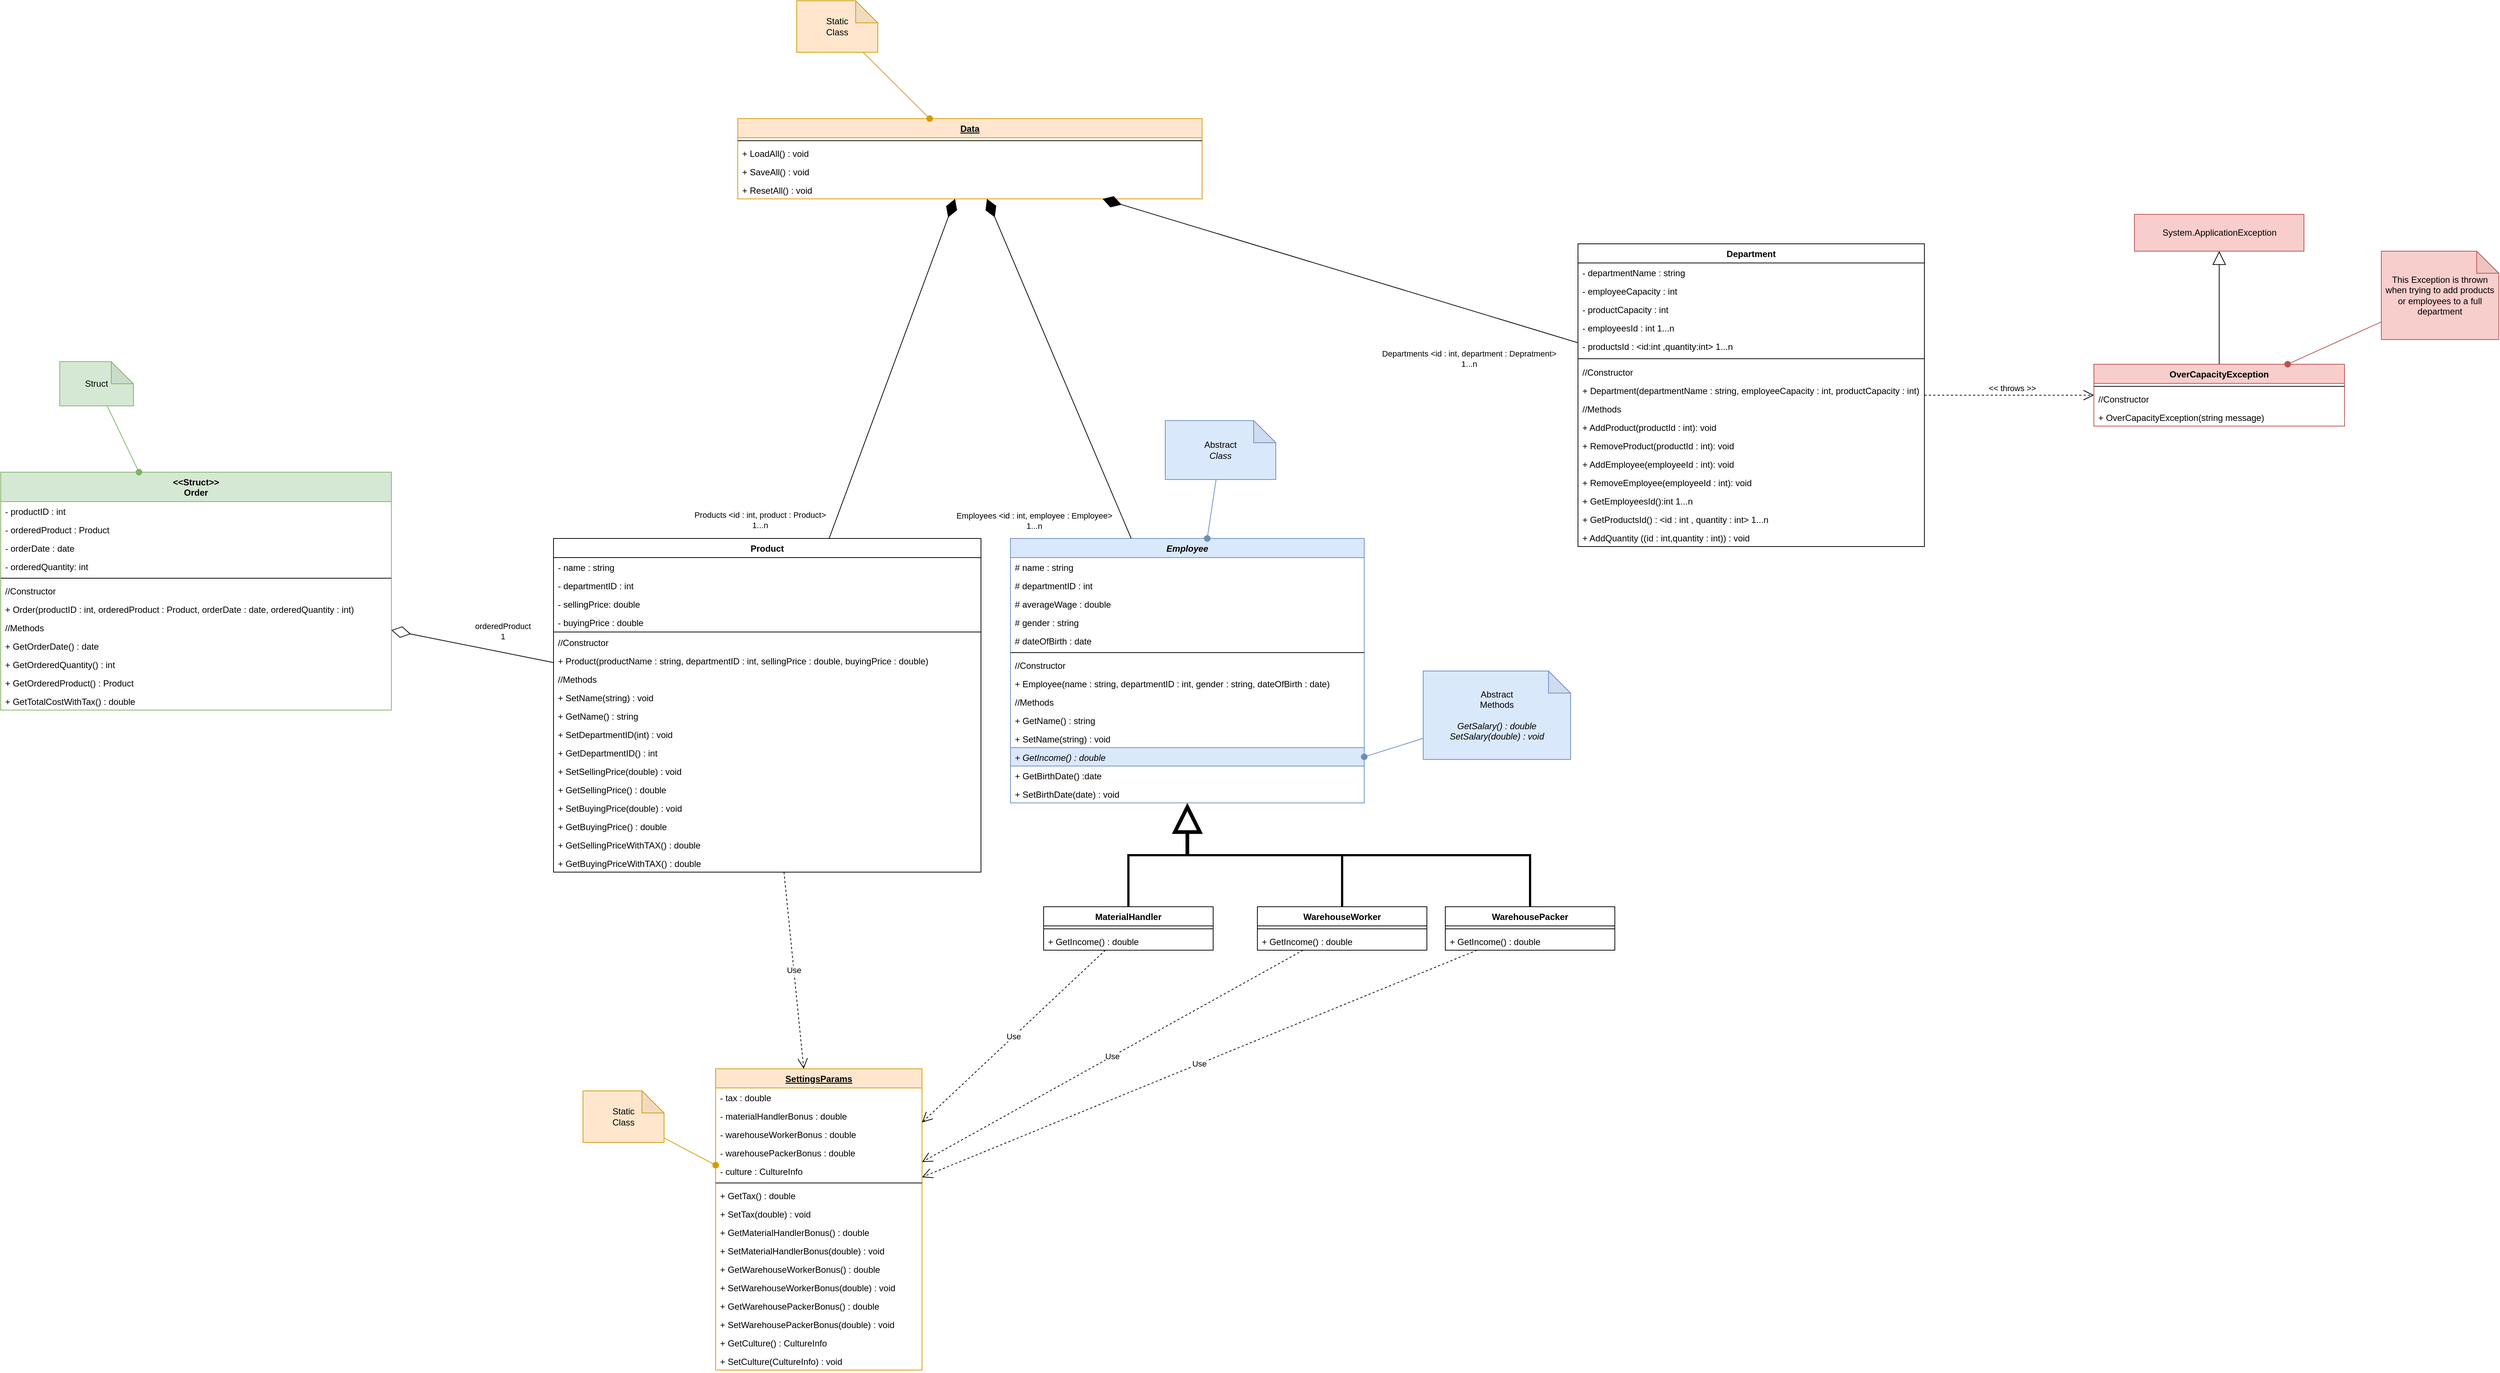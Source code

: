 <mxfile version="14.5.1" type="device"><diagram id="WmyKCQdDoS_aY00py7nq" name="Page-1"><mxGraphModel dx="4666" dy="2834" grid="1" gridSize="10" guides="1" tooltips="1" connect="1" arrows="1" fold="1" page="1" pageScale="1" pageWidth="850" pageHeight="1100" math="0" shadow="0"><root><mxCell id="0"/><mxCell id="1" parent="0"/><mxCell id="O8xc0yfG7LIw3sd2FjHI-1" value="Product" style="swimlane;fontStyle=1;align=center;verticalAlign=top;childLayout=stackLayout;horizontal=1;startSize=26;horizontalStack=0;resizeParent=1;resizeParentMax=0;resizeLast=0;collapsible=1;marginBottom=0;" parent="1" vertex="1"><mxGeometry x="-330" y="70" width="580" height="453" as="geometry"/></mxCell><mxCell id="O8xc0yfG7LIw3sd2FjHI-2" value="- name : string&#10;" style="text;strokeColor=none;fillColor=none;align=left;verticalAlign=top;spacingLeft=4;spacingRight=4;overflow=hidden;rotatable=0;points=[[0,0.5],[1,0.5]];portConstraint=eastwest;" parent="O8xc0yfG7LIw3sd2FjHI-1" vertex="1"><mxGeometry y="26" width="580" height="25" as="geometry"/></mxCell><mxCell id="la1xyUs937RIbhZwJl8f-1" value="- departmentID : int" style="text;strokeColor=none;fillColor=none;align=left;verticalAlign=top;spacingLeft=4;spacingRight=4;overflow=hidden;rotatable=0;points=[[0,0.5],[1,0.5]];portConstraint=eastwest;" vertex="1" parent="O8xc0yfG7LIw3sd2FjHI-1"><mxGeometry y="51" width="580" height="25" as="geometry"/></mxCell><mxCell id="la1xyUs937RIbhZwJl8f-2" value="- sellingPrice: double" style="text;strokeColor=none;fillColor=none;align=left;verticalAlign=top;spacingLeft=4;spacingRight=4;overflow=hidden;rotatable=0;points=[[0,0.5],[1,0.5]];portConstraint=eastwest;" vertex="1" parent="O8xc0yfG7LIw3sd2FjHI-1"><mxGeometry y="76" width="580" height="25" as="geometry"/></mxCell><mxCell id="la1xyUs937RIbhZwJl8f-3" value="- buyingPrice : double" style="text;strokeColor=none;fillColor=none;align=left;verticalAlign=top;spacingLeft=4;spacingRight=4;overflow=hidden;rotatable=0;points=[[0,0.5],[1,0.5]];portConstraint=eastwest;" vertex="1" parent="O8xc0yfG7LIw3sd2FjHI-1"><mxGeometry y="101" width="580" height="25" as="geometry"/></mxCell><mxCell id="O8xc0yfG7LIw3sd2FjHI-3" value="" style="line;strokeWidth=1;fillColor=none;align=left;verticalAlign=middle;spacingTop=-1;spacingLeft=3;spacingRight=3;rotatable=0;labelPosition=right;points=[];portConstraint=eastwest;" parent="O8xc0yfG7LIw3sd2FjHI-1" vertex="1"><mxGeometry y="126" width="580" height="2" as="geometry"/></mxCell><mxCell id="O8xc0yfG7LIw3sd2FjHI-4" value="//Constructor" style="text;strokeColor=none;fillColor=none;align=left;verticalAlign=top;spacingLeft=4;spacingRight=4;overflow=hidden;rotatable=0;points=[[0,0.5],[1,0.5]];portConstraint=eastwest;" parent="O8xc0yfG7LIw3sd2FjHI-1" vertex="1"><mxGeometry y="128" width="580" height="25" as="geometry"/></mxCell><mxCell id="la1xyUs937RIbhZwJl8f-6" value="+ Product(productName : string, departmentID : int, sellingPrice : double, buyingPrice : double)" style="text;strokeColor=none;fillColor=none;align=left;verticalAlign=top;spacingLeft=4;spacingRight=4;overflow=hidden;rotatable=0;points=[[0,0.5],[1,0.5]];portConstraint=eastwest;" vertex="1" parent="O8xc0yfG7LIw3sd2FjHI-1"><mxGeometry y="153" width="580" height="25" as="geometry"/></mxCell><mxCell id="la1xyUs937RIbhZwJl8f-7" value="//Methods" style="text;strokeColor=none;fillColor=none;align=left;verticalAlign=top;spacingLeft=4;spacingRight=4;overflow=hidden;rotatable=0;points=[[0,0.5],[1,0.5]];portConstraint=eastwest;" vertex="1" parent="O8xc0yfG7LIw3sd2FjHI-1"><mxGeometry y="178" width="580" height="25" as="geometry"/></mxCell><mxCell id="la1xyUs937RIbhZwJl8f-17" value="+ SetName(string) : void" style="text;strokeColor=none;fillColor=none;align=left;verticalAlign=top;spacingLeft=4;spacingRight=4;overflow=hidden;rotatable=0;points=[[0,0.5],[1,0.5]];portConstraint=eastwest;" vertex="1" parent="O8xc0yfG7LIw3sd2FjHI-1"><mxGeometry y="203" width="580" height="25" as="geometry"/></mxCell><mxCell id="la1xyUs937RIbhZwJl8f-18" value="+ GetName() : string" style="text;strokeColor=none;fillColor=none;align=left;verticalAlign=top;spacingLeft=4;spacingRight=4;overflow=hidden;rotatable=0;points=[[0,0.5],[1,0.5]];portConstraint=eastwest;" vertex="1" parent="O8xc0yfG7LIw3sd2FjHI-1"><mxGeometry y="228" width="580" height="25" as="geometry"/></mxCell><mxCell id="la1xyUs937RIbhZwJl8f-28" value="+ SetDepartmentID(int) : void" style="text;strokeColor=none;fillColor=none;align=left;verticalAlign=top;spacingLeft=4;spacingRight=4;overflow=hidden;rotatable=0;points=[[0,0.5],[1,0.5]];portConstraint=eastwest;" vertex="1" parent="O8xc0yfG7LIw3sd2FjHI-1"><mxGeometry y="253" width="580" height="25" as="geometry"/></mxCell><mxCell id="la1xyUs937RIbhZwJl8f-29" value="+ GetDepartmentID() : int" style="text;strokeColor=none;fillColor=none;align=left;verticalAlign=top;spacingLeft=4;spacingRight=4;overflow=hidden;rotatable=0;points=[[0,0.5],[1,0.5]];portConstraint=eastwest;" vertex="1" parent="O8xc0yfG7LIw3sd2FjHI-1"><mxGeometry y="278" width="580" height="25" as="geometry"/></mxCell><mxCell id="la1xyUs937RIbhZwJl8f-19" value="+ SetSellingPrice(double) : void" style="text;strokeColor=none;fillColor=none;align=left;verticalAlign=top;spacingLeft=4;spacingRight=4;overflow=hidden;rotatable=0;points=[[0,0.5],[1,0.5]];portConstraint=eastwest;" vertex="1" parent="O8xc0yfG7LIw3sd2FjHI-1"><mxGeometry y="303" width="580" height="25" as="geometry"/></mxCell><mxCell id="la1xyUs937RIbhZwJl8f-20" value="+ GetSellingPrice() : double" style="text;strokeColor=none;fillColor=none;align=left;verticalAlign=top;spacingLeft=4;spacingRight=4;overflow=hidden;rotatable=0;points=[[0,0.5],[1,0.5]];portConstraint=eastwest;" vertex="1" parent="O8xc0yfG7LIw3sd2FjHI-1"><mxGeometry y="328" width="580" height="25" as="geometry"/></mxCell><mxCell id="la1xyUs937RIbhZwJl8f-21" value="+ SetBuyingPrice(double) : void" style="text;strokeColor=none;fillColor=none;align=left;verticalAlign=top;spacingLeft=4;spacingRight=4;overflow=hidden;rotatable=0;points=[[0,0.5],[1,0.5]];portConstraint=eastwest;" vertex="1" parent="O8xc0yfG7LIw3sd2FjHI-1"><mxGeometry y="353" width="580" height="25" as="geometry"/></mxCell><mxCell id="la1xyUs937RIbhZwJl8f-22" value="+ GetBuyingPrice() : double" style="text;strokeColor=none;fillColor=none;align=left;verticalAlign=top;spacingLeft=4;spacingRight=4;overflow=hidden;rotatable=0;points=[[0,0.5],[1,0.5]];portConstraint=eastwest;" vertex="1" parent="O8xc0yfG7LIw3sd2FjHI-1"><mxGeometry y="378" width="580" height="25" as="geometry"/></mxCell><mxCell id="la1xyUs937RIbhZwJl8f-23" value="+ GetSellingPriceWithTAX() : double" style="text;strokeColor=none;fillColor=none;align=left;verticalAlign=top;spacingLeft=4;spacingRight=4;overflow=hidden;rotatable=0;points=[[0,0.5],[1,0.5]];portConstraint=eastwest;" vertex="1" parent="O8xc0yfG7LIw3sd2FjHI-1"><mxGeometry y="403" width="580" height="25" as="geometry"/></mxCell><mxCell id="la1xyUs937RIbhZwJl8f-24" value="+ GetBuyingPriceWithTAX() : double" style="text;strokeColor=none;fillColor=none;align=left;verticalAlign=top;spacingLeft=4;spacingRight=4;overflow=hidden;rotatable=0;points=[[0,0.5],[1,0.5]];portConstraint=eastwest;" vertex="1" parent="O8xc0yfG7LIw3sd2FjHI-1"><mxGeometry y="428" width="580" height="25" as="geometry"/></mxCell><mxCell id="O8xc0yfG7LIw3sd2FjHI-5" value="Employee" style="swimlane;fontStyle=3;align=center;verticalAlign=top;childLayout=stackLayout;horizontal=1;startSize=26;horizontalStack=0;resizeParent=1;resizeParentMax=0;resizeLast=0;collapsible=1;marginBottom=0;fillColor=#dae8fc;strokeColor=#6c8ebf;" parent="1" vertex="1"><mxGeometry x="290" y="70" width="480" height="359" as="geometry"/></mxCell><mxCell id="O8xc0yfG7LIw3sd2FjHI-6" value="# name : string&lt;br&gt;" style="text;align=left;verticalAlign=top;spacingLeft=4;spacingRight=4;overflow=hidden;rotatable=0;points=[[0,0.5],[1,0.5]];portConstraint=eastwest;html=1;" parent="O8xc0yfG7LIw3sd2FjHI-5" vertex="1"><mxGeometry y="26" width="480" height="25" as="geometry"/></mxCell><mxCell id="O8xc0yfG7LIw3sd2FjHI-7" value="# departmentID : int&amp;nbsp;" style="text;strokeColor=none;fillColor=none;align=left;verticalAlign=top;spacingLeft=4;spacingRight=4;overflow=hidden;rotatable=0;points=[[0,0.5],[1,0.5]];portConstraint=eastwest;html=1;" parent="O8xc0yfG7LIw3sd2FjHI-5" vertex="1"><mxGeometry y="51" width="480" height="25" as="geometry"/></mxCell><mxCell id="O8xc0yfG7LIw3sd2FjHI-8" value="# averageWage : double" style="text;strokeColor=none;fillColor=none;align=left;verticalAlign=top;spacingLeft=4;spacingRight=4;overflow=hidden;rotatable=0;points=[[0,0.5],[1,0.5]];portConstraint=eastwest;html=1;" parent="O8xc0yfG7LIw3sd2FjHI-5" vertex="1"><mxGeometry y="76" width="480" height="25" as="geometry"/></mxCell><mxCell id="O8xc0yfG7LIw3sd2FjHI-9" value="# gender : string" style="text;strokeColor=none;fillColor=none;align=left;verticalAlign=top;spacingLeft=4;spacingRight=4;overflow=hidden;rotatable=0;points=[[0,0.5],[1,0.5]];portConstraint=eastwest;html=1;" parent="O8xc0yfG7LIw3sd2FjHI-5" vertex="1"><mxGeometry y="101" width="480" height="25" as="geometry"/></mxCell><mxCell id="O8xc0yfG7LIw3sd2FjHI-10" value="# dateOfBirth : date" style="text;strokeColor=none;fillColor=none;align=left;verticalAlign=top;spacingLeft=4;spacingRight=4;overflow=hidden;rotatable=0;points=[[0,0.5],[1,0.5]];portConstraint=eastwest;html=1;" parent="O8xc0yfG7LIw3sd2FjHI-5" vertex="1"><mxGeometry y="126" width="480" height="25" as="geometry"/></mxCell><mxCell id="O8xc0yfG7LIw3sd2FjHI-11" value="" style="line;strokeWidth=1;fillColor=none;align=left;verticalAlign=middle;spacingTop=-1;spacingLeft=3;spacingRight=3;rotatable=0;labelPosition=right;points=[];portConstraint=eastwest;" parent="O8xc0yfG7LIw3sd2FjHI-5" vertex="1"><mxGeometry y="151" width="480" height="8" as="geometry"/></mxCell><mxCell id="O8xc0yfG7LIw3sd2FjHI-12" value="//Constructor" style="text;strokeColor=none;fillColor=none;align=left;verticalAlign=top;spacingLeft=4;spacingRight=4;overflow=hidden;rotatable=0;points=[[0,0.5],[1,0.5]];portConstraint=eastwest;fontStyle=0" parent="O8xc0yfG7LIw3sd2FjHI-5" vertex="1"><mxGeometry y="159" width="480" height="25" as="geometry"/></mxCell><mxCell id="O8xc0yfG7LIw3sd2FjHI-13" value="+ Employee(name : string, departmentID : int, gender : string, dateOfBirth : date)" style="text;strokeColor=none;fillColor=none;align=left;verticalAlign=top;spacingLeft=4;spacingRight=4;overflow=hidden;rotatable=0;points=[[0,0.5],[1,0.5]];portConstraint=eastwest;fontStyle=0" parent="O8xc0yfG7LIw3sd2FjHI-5" vertex="1"><mxGeometry y="184" width="480" height="25" as="geometry"/></mxCell><mxCell id="O8xc0yfG7LIw3sd2FjHI-14" value="//Methods" style="text;strokeColor=none;fillColor=none;align=left;verticalAlign=top;spacingLeft=4;spacingRight=4;overflow=hidden;rotatable=0;points=[[0,0.5],[1,0.5]];portConstraint=eastwest;fontStyle=0" parent="O8xc0yfG7LIw3sd2FjHI-5" vertex="1"><mxGeometry y="209" width="480" height="25" as="geometry"/></mxCell><mxCell id="O8xc0yfG7LIw3sd2FjHI-15" value="+ GetName() : string" style="text;strokeColor=none;fillColor=none;align=left;verticalAlign=top;spacingLeft=4;spacingRight=4;overflow=hidden;rotatable=0;points=[[0,0.5],[1,0.5]];portConstraint=eastwest;fontStyle=0" parent="O8xc0yfG7LIw3sd2FjHI-5" vertex="1"><mxGeometry y="234" width="480" height="25" as="geometry"/></mxCell><mxCell id="O8xc0yfG7LIw3sd2FjHI-16" value="+ SetName(string) : void&#10;&#10;" style="text;strokeColor=none;fillColor=none;align=left;verticalAlign=top;spacingLeft=4;spacingRight=4;overflow=hidden;rotatable=0;points=[[0,0.5],[1,0.5]];portConstraint=eastwest;fontStyle=0" parent="O8xc0yfG7LIw3sd2FjHI-5" vertex="1"><mxGeometry y="259" width="480" height="25" as="geometry"/></mxCell><mxCell id="O8xc0yfG7LIw3sd2FjHI-17" value="+ GetIncome() : double" style="text;strokeColor=#6c8ebf;fillColor=#dae8fc;align=left;verticalAlign=top;spacingLeft=4;spacingRight=4;overflow=hidden;rotatable=0;points=[[0,0.5],[1,0.5]];portConstraint=eastwest;fontStyle=2;" parent="O8xc0yfG7LIw3sd2FjHI-5" vertex="1"><mxGeometry y="284" width="480" height="25" as="geometry"/></mxCell><mxCell id="O8xc0yfG7LIw3sd2FjHI-19" value="+ GetBirthDate() :date" style="text;strokeColor=none;fillColor=none;align=left;verticalAlign=top;spacingLeft=4;spacingRight=4;overflow=hidden;rotatable=0;points=[[0,0.5],[1,0.5]];portConstraint=eastwest;fontStyle=0" parent="O8xc0yfG7LIw3sd2FjHI-5" vertex="1"><mxGeometry y="309" width="480" height="25" as="geometry"/></mxCell><mxCell id="O8xc0yfG7LIw3sd2FjHI-20" value="+ SetBirthDate(date) : void" style="text;strokeColor=none;fillColor=none;align=left;verticalAlign=top;spacingLeft=4;spacingRight=4;overflow=hidden;rotatable=0;points=[[0,0.5],[1,0.5]];portConstraint=eastwest;fontStyle=0" parent="O8xc0yfG7LIw3sd2FjHI-5" vertex="1"><mxGeometry y="334" width="480" height="25" as="geometry"/></mxCell><mxCell id="O8xc0yfG7LIw3sd2FjHI-21" value="Department" style="swimlane;fontStyle=1;align=center;verticalAlign=top;childLayout=stackLayout;horizontal=1;startSize=26;horizontalStack=0;resizeParent=1;resizeParentMax=0;resizeLast=0;collapsible=1;marginBottom=0;" parent="1" vertex="1"><mxGeometry x="1060" y="-330" width="470" height="411" as="geometry"/></mxCell><mxCell id="O8xc0yfG7LIw3sd2FjHI-22" value="- departmentName : string" style="text;strokeColor=none;fillColor=none;align=left;verticalAlign=top;spacingLeft=4;spacingRight=4;overflow=hidden;rotatable=0;points=[[0,0.5],[1,0.5]];portConstraint=eastwest;" parent="O8xc0yfG7LIw3sd2FjHI-21" vertex="1"><mxGeometry y="26" width="470" height="25" as="geometry"/></mxCell><mxCell id="la1xyUs937RIbhZwJl8f-33" value="- employeeCapacity : int" style="text;strokeColor=none;fillColor=none;align=left;verticalAlign=top;spacingLeft=4;spacingRight=4;overflow=hidden;rotatable=0;points=[[0,0.5],[1,0.5]];portConstraint=eastwest;" vertex="1" parent="O8xc0yfG7LIw3sd2FjHI-21"><mxGeometry y="51" width="470" height="25" as="geometry"/></mxCell><mxCell id="la1xyUs937RIbhZwJl8f-34" value="- productCapacity : int" style="text;strokeColor=none;fillColor=none;align=left;verticalAlign=top;spacingLeft=4;spacingRight=4;overflow=hidden;rotatable=0;points=[[0,0.5],[1,0.5]];portConstraint=eastwest;" vertex="1" parent="O8xc0yfG7LIw3sd2FjHI-21"><mxGeometry y="76" width="470" height="25" as="geometry"/></mxCell><mxCell id="la1xyUs937RIbhZwJl8f-35" value="- employeesId : int 1...n" style="text;strokeColor=none;fillColor=none;align=left;verticalAlign=top;spacingLeft=4;spacingRight=4;overflow=hidden;rotatable=0;points=[[0,0.5],[1,0.5]];portConstraint=eastwest;" vertex="1" parent="O8xc0yfG7LIw3sd2FjHI-21"><mxGeometry y="101" width="470" height="25" as="geometry"/></mxCell><mxCell id="la1xyUs937RIbhZwJl8f-36" value="- productsId : &lt;id:int ,quantity:int&gt; 1...n" style="text;strokeColor=none;fillColor=none;align=left;verticalAlign=top;spacingLeft=4;spacingRight=4;overflow=hidden;rotatable=0;points=[[0,0.5],[1,0.5]];portConstraint=eastwest;" vertex="1" parent="O8xc0yfG7LIw3sd2FjHI-21"><mxGeometry y="126" width="470" height="25" as="geometry"/></mxCell><mxCell id="O8xc0yfG7LIw3sd2FjHI-23" value="" style="line;strokeWidth=1;fillColor=none;align=left;verticalAlign=middle;spacingTop=-1;spacingLeft=3;spacingRight=3;rotatable=0;labelPosition=right;points=[];portConstraint=eastwest;" parent="O8xc0yfG7LIw3sd2FjHI-21" vertex="1"><mxGeometry y="151" width="470" height="10" as="geometry"/></mxCell><mxCell id="O8xc0yfG7LIw3sd2FjHI-24" value="//Constructor" style="text;strokeColor=none;fillColor=none;align=left;verticalAlign=top;spacingLeft=4;spacingRight=4;overflow=hidden;rotatable=0;points=[[0,0.5],[1,0.5]];portConstraint=eastwest;" parent="O8xc0yfG7LIw3sd2FjHI-21" vertex="1"><mxGeometry y="161" width="470" height="25" as="geometry"/></mxCell><mxCell id="la1xyUs937RIbhZwJl8f-37" value="+ Department(departmentName : string, employeeCapacity : int, productCapacity : int)" style="text;strokeColor=none;fillColor=none;align=left;verticalAlign=top;spacingLeft=4;spacingRight=4;overflow=hidden;rotatable=0;points=[[0,0.5],[1,0.5]];portConstraint=eastwest;" vertex="1" parent="O8xc0yfG7LIw3sd2FjHI-21"><mxGeometry y="186" width="470" height="25" as="geometry"/></mxCell><mxCell id="la1xyUs937RIbhZwJl8f-38" value="//Methods" style="text;strokeColor=none;fillColor=none;align=left;verticalAlign=top;spacingLeft=4;spacingRight=4;overflow=hidden;rotatable=0;points=[[0,0.5],[1,0.5]];portConstraint=eastwest;" vertex="1" parent="O8xc0yfG7LIw3sd2FjHI-21"><mxGeometry y="211" width="470" height="25" as="geometry"/></mxCell><mxCell id="la1xyUs937RIbhZwJl8f-39" value="+ AddProduct(productId : int): void" style="text;strokeColor=none;fillColor=none;align=left;verticalAlign=top;spacingLeft=4;spacingRight=4;overflow=hidden;rotatable=0;points=[[0,0.5],[1,0.5]];portConstraint=eastwest;" vertex="1" parent="O8xc0yfG7LIw3sd2FjHI-21"><mxGeometry y="236" width="470" height="25" as="geometry"/></mxCell><mxCell id="la1xyUs937RIbhZwJl8f-40" value="+ RemoveProduct(productId : int): void" style="text;strokeColor=none;fillColor=none;align=left;verticalAlign=top;spacingLeft=4;spacingRight=4;overflow=hidden;rotatable=0;points=[[0,0.5],[1,0.5]];portConstraint=eastwest;" vertex="1" parent="O8xc0yfG7LIw3sd2FjHI-21"><mxGeometry y="261" width="470" height="25" as="geometry"/></mxCell><mxCell id="la1xyUs937RIbhZwJl8f-41" value="+ AddEmployee(employeeId : int): void" style="text;strokeColor=none;fillColor=none;align=left;verticalAlign=top;spacingLeft=4;spacingRight=4;overflow=hidden;rotatable=0;points=[[0,0.5],[1,0.5]];portConstraint=eastwest;" vertex="1" parent="O8xc0yfG7LIw3sd2FjHI-21"><mxGeometry y="286" width="470" height="25" as="geometry"/></mxCell><mxCell id="la1xyUs937RIbhZwJl8f-42" value="+ RemoveEmployee(employeeId : int): void" style="text;strokeColor=none;fillColor=none;align=left;verticalAlign=top;spacingLeft=4;spacingRight=4;overflow=hidden;rotatable=0;points=[[0,0.5],[1,0.5]];portConstraint=eastwest;" vertex="1" parent="O8xc0yfG7LIw3sd2FjHI-21"><mxGeometry y="311" width="470" height="25" as="geometry"/></mxCell><mxCell id="la1xyUs937RIbhZwJl8f-43" value="+ GetEmployeesId():int 1...n" style="text;strokeColor=none;fillColor=none;align=left;verticalAlign=top;spacingLeft=4;spacingRight=4;overflow=hidden;rotatable=0;points=[[0,0.5],[1,0.5]];portConstraint=eastwest;" vertex="1" parent="O8xc0yfG7LIw3sd2FjHI-21"><mxGeometry y="336" width="470" height="25" as="geometry"/></mxCell><mxCell id="la1xyUs937RIbhZwJl8f-44" value="+ GetProductsId() : &lt;id : int , quantity : int&gt; 1...n" style="text;strokeColor=none;fillColor=none;align=left;verticalAlign=top;spacingLeft=4;spacingRight=4;overflow=hidden;rotatable=0;points=[[0,0.5],[1,0.5]];portConstraint=eastwest;" vertex="1" parent="O8xc0yfG7LIw3sd2FjHI-21"><mxGeometry y="361" width="470" height="25" as="geometry"/></mxCell><mxCell id="la1xyUs937RIbhZwJl8f-45" value="+ AddQuantity ((id : int,quantity : int)) : void" style="text;strokeColor=none;fillColor=none;align=left;verticalAlign=top;spacingLeft=4;spacingRight=4;overflow=hidden;rotatable=0;points=[[0,0.5],[1,0.5]];portConstraint=eastwest;" vertex="1" parent="O8xc0yfG7LIw3sd2FjHI-21"><mxGeometry y="386" width="470" height="25" as="geometry"/></mxCell><mxCell id="O8xc0yfG7LIw3sd2FjHI-25" value="" style="endArrow=block;endFill=0;endSize=29;html=1;strokeWidth=5;rounded=1;startSize=7;" parent="1" target="O8xc0yfG7LIw3sd2FjHI-5" edge="1"><mxGeometry width="160" relative="1" as="geometry"><mxPoint x="530" y="500" as="sourcePoint"/><mxPoint x="570" y="330" as="targetPoint"/></mxGeometry></mxCell><mxCell id="O8xc0yfG7LIw3sd2FjHI-26" value="" style="endArrow=none;endFill=0;endSize=12;html=1;strokeWidth=3;rounded=0;" parent="1" target="O8xc0yfG7LIw3sd2FjHI-29" edge="1"><mxGeometry width="160" relative="1" as="geometry"><mxPoint x="570" y="500" as="sourcePoint"/><mxPoint x="1078.36" y="570.06" as="targetPoint"/><Array as="points"><mxPoint x="740" y="500"/></Array></mxGeometry></mxCell><mxCell id="O8xc0yfG7LIw3sd2FjHI-27" value="" style="endArrow=none;endFill=0;endSize=12;html=1;strokeWidth=3;rounded=0;" parent="1" target="O8xc0yfG7LIw3sd2FjHI-33" edge="1"><mxGeometry width="160" relative="1" as="geometry"><mxPoint x="710" y="500" as="sourcePoint"/><mxPoint x="1338" y="570" as="targetPoint"/><Array as="points"><mxPoint x="995" y="500"/></Array></mxGeometry></mxCell><mxCell id="O8xc0yfG7LIw3sd2FjHI-28" value="" style="endArrow=none;endFill=0;endSize=12;html=1;strokeWidth=3;rounded=0;jumpStyle=none;" parent="1" source="O8xc0yfG7LIw3sd2FjHI-37" edge="1"><mxGeometry width="160" relative="1" as="geometry"><mxPoint x="300" y="567" as="sourcePoint"/><mxPoint x="570" y="500" as="targetPoint"/><Array as="points"><mxPoint x="450" y="500"/><mxPoint x="570" y="500"/></Array></mxGeometry></mxCell><mxCell id="O8xc0yfG7LIw3sd2FjHI-29" value="WarehouseWorker" style="swimlane;fontStyle=1;align=center;verticalAlign=top;childLayout=stackLayout;horizontal=1;startSize=26;horizontalStack=0;resizeParent=1;resizeParentMax=0;resizeLast=0;collapsible=1;marginBottom=0;" parent="1" vertex="1"><mxGeometry x="625" y="570" width="230" height="59" as="geometry"/></mxCell><mxCell id="O8xc0yfG7LIw3sd2FjHI-30" value="" style="line;strokeWidth=1;fillColor=none;align=left;verticalAlign=middle;spacingTop=-1;spacingLeft=3;spacingRight=3;rotatable=0;labelPosition=right;points=[];portConstraint=eastwest;" parent="O8xc0yfG7LIw3sd2FjHI-29" vertex="1"><mxGeometry y="26" width="230" height="8" as="geometry"/></mxCell><mxCell id="O8xc0yfG7LIw3sd2FjHI-32" value="+ GetIncome() : double" style="text;align=left;verticalAlign=top;spacingLeft=4;spacingRight=4;overflow=hidden;rotatable=0;points=[[0,0.5],[1,0.5]];portConstraint=eastwest;fontStyle=0;" parent="O8xc0yfG7LIw3sd2FjHI-29" vertex="1"><mxGeometry y="34" width="230" height="25" as="geometry"/></mxCell><mxCell id="O8xc0yfG7LIw3sd2FjHI-33" value="WarehousePacker" style="swimlane;fontStyle=1;align=center;verticalAlign=top;childLayout=stackLayout;horizontal=1;startSize=26;horizontalStack=0;resizeParent=1;resizeParentMax=0;resizeLast=0;collapsible=1;marginBottom=0;" parent="1" vertex="1"><mxGeometry x="880" y="570" width="230" height="59" as="geometry"/></mxCell><mxCell id="O8xc0yfG7LIw3sd2FjHI-34" value="" style="line;strokeWidth=1;fillColor=none;align=left;verticalAlign=middle;spacingTop=-1;spacingLeft=3;spacingRight=3;rotatable=0;labelPosition=right;points=[];portConstraint=eastwest;" parent="O8xc0yfG7LIw3sd2FjHI-33" vertex="1"><mxGeometry y="26" width="230" height="8" as="geometry"/></mxCell><mxCell id="O8xc0yfG7LIw3sd2FjHI-36" value="+ GetIncome() : double" style="text;align=left;verticalAlign=top;spacingLeft=4;spacingRight=4;overflow=hidden;rotatable=0;points=[[0,0.5],[1,0.5]];portConstraint=eastwest;fontStyle=0;" parent="O8xc0yfG7LIw3sd2FjHI-33" vertex="1"><mxGeometry y="34" width="230" height="25" as="geometry"/></mxCell><mxCell id="O8xc0yfG7LIw3sd2FjHI-37" value="MaterialHandler" style="swimlane;fontStyle=1;align=center;verticalAlign=top;childLayout=stackLayout;horizontal=1;startSize=26;horizontalStack=0;resizeParent=1;resizeParentMax=0;resizeLast=0;collapsible=1;marginBottom=0;" parent="1" vertex="1"><mxGeometry x="335" y="570" width="230" height="59" as="geometry"/></mxCell><mxCell id="O8xc0yfG7LIw3sd2FjHI-38" value="" style="line;strokeWidth=1;fillColor=none;align=left;verticalAlign=middle;spacingTop=-1;spacingLeft=3;spacingRight=3;rotatable=0;labelPosition=right;points=[];portConstraint=eastwest;" parent="O8xc0yfG7LIw3sd2FjHI-37" vertex="1"><mxGeometry y="26" width="230" height="8" as="geometry"/></mxCell><mxCell id="O8xc0yfG7LIw3sd2FjHI-40" value="+ GetIncome() : double" style="text;align=left;verticalAlign=top;spacingLeft=4;spacingRight=4;overflow=hidden;rotatable=0;points=[[0,0.5],[1,0.5]];portConstraint=eastwest;fontStyle=0;" parent="O8xc0yfG7LIw3sd2FjHI-37" vertex="1"><mxGeometry y="34" width="230" height="25" as="geometry"/></mxCell><mxCell id="O8xc0yfG7LIw3sd2FjHI-41" value="&lt;&lt;Struct&gt;&gt;&#10;Order" style="swimlane;fontStyle=1;align=center;verticalAlign=top;childLayout=stackLayout;horizontal=1;startSize=40;horizontalStack=0;resizeParent=1;resizeParentMax=0;resizeLast=0;collapsible=1;marginBottom=0;fillColor=#d5e8d4;strokeColor=#82b366;" parent="1" vertex="1"><mxGeometry x="-1080" y="-20" width="530" height="323" as="geometry"/></mxCell><mxCell id="O8xc0yfG7LIw3sd2FjHI-42" value="- productID : int" style="text;strokeColor=none;fillColor=none;align=left;verticalAlign=top;spacingLeft=4;spacingRight=4;overflow=hidden;rotatable=0;points=[[0,0.5],[1,0.5]];portConstraint=eastwest;" parent="O8xc0yfG7LIw3sd2FjHI-41" vertex="1"><mxGeometry y="40" width="530" height="25" as="geometry"/></mxCell><mxCell id="la1xyUs937RIbhZwJl8f-47" value="- orderedProduct : Product" style="text;strokeColor=none;fillColor=none;align=left;verticalAlign=top;spacingLeft=4;spacingRight=4;overflow=hidden;rotatable=0;points=[[0,0.5],[1,0.5]];portConstraint=eastwest;" vertex="1" parent="O8xc0yfG7LIw3sd2FjHI-41"><mxGeometry y="65" width="530" height="25" as="geometry"/></mxCell><mxCell id="la1xyUs937RIbhZwJl8f-67" value="- orderDate : date" style="text;strokeColor=none;fillColor=none;align=left;verticalAlign=top;spacingLeft=4;spacingRight=4;overflow=hidden;rotatable=0;points=[[0,0.5],[1,0.5]];portConstraint=eastwest;" vertex="1" parent="O8xc0yfG7LIw3sd2FjHI-41"><mxGeometry y="90" width="530" height="25" as="geometry"/></mxCell><mxCell id="la1xyUs937RIbhZwJl8f-48" value="- orderedQuantity: int" style="text;strokeColor=none;fillColor=none;align=left;verticalAlign=top;spacingLeft=4;spacingRight=4;overflow=hidden;rotatable=0;points=[[0,0.5],[1,0.5]];portConstraint=eastwest;" vertex="1" parent="O8xc0yfG7LIw3sd2FjHI-41"><mxGeometry y="115" width="530" height="25" as="geometry"/></mxCell><mxCell id="O8xc0yfG7LIw3sd2FjHI-43" value="" style="line;strokeWidth=1;fillColor=none;align=left;verticalAlign=middle;spacingTop=-1;spacingLeft=3;spacingRight=3;rotatable=0;labelPosition=right;points=[];portConstraint=eastwest;" parent="O8xc0yfG7LIw3sd2FjHI-41" vertex="1"><mxGeometry y="140" width="530" height="8" as="geometry"/></mxCell><mxCell id="O8xc0yfG7LIw3sd2FjHI-44" value="//Constructor" style="text;strokeColor=none;fillColor=none;align=left;verticalAlign=top;spacingLeft=4;spacingRight=4;overflow=hidden;rotatable=0;points=[[0,0.5],[1,0.5]];portConstraint=eastwest;" parent="O8xc0yfG7LIw3sd2FjHI-41" vertex="1"><mxGeometry y="148" width="530" height="25" as="geometry"/></mxCell><mxCell id="la1xyUs937RIbhZwJl8f-61" value="+ Order(productID : int, orderedProduct : Product, orderDate : date, orderedQuantity : int)" style="text;strokeColor=none;fillColor=none;align=left;verticalAlign=top;spacingLeft=4;spacingRight=4;overflow=hidden;rotatable=0;points=[[0,0.5],[1,0.5]];portConstraint=eastwest;" vertex="1" parent="O8xc0yfG7LIw3sd2FjHI-41"><mxGeometry y="173" width="530" height="25" as="geometry"/></mxCell><mxCell id="la1xyUs937RIbhZwJl8f-62" value="//Methods" style="text;strokeColor=none;fillColor=none;align=left;verticalAlign=top;spacingLeft=4;spacingRight=4;overflow=hidden;rotatable=0;points=[[0,0.5],[1,0.5]];portConstraint=eastwest;" vertex="1" parent="O8xc0yfG7LIw3sd2FjHI-41"><mxGeometry y="198" width="530" height="25" as="geometry"/></mxCell><mxCell id="la1xyUs937RIbhZwJl8f-63" value="+ GetOrderDate() : date" style="text;strokeColor=none;fillColor=none;align=left;verticalAlign=top;spacingLeft=4;spacingRight=4;overflow=hidden;rotatable=0;points=[[0,0.5],[1,0.5]];portConstraint=eastwest;" vertex="1" parent="O8xc0yfG7LIw3sd2FjHI-41"><mxGeometry y="223" width="530" height="25" as="geometry"/></mxCell><mxCell id="la1xyUs937RIbhZwJl8f-64" value="+ GetOrderedQuantity() : int" style="text;strokeColor=none;fillColor=none;align=left;verticalAlign=top;spacingLeft=4;spacingRight=4;overflow=hidden;rotatable=0;points=[[0,0.5],[1,0.5]];portConstraint=eastwest;" vertex="1" parent="O8xc0yfG7LIw3sd2FjHI-41"><mxGeometry y="248" width="530" height="25" as="geometry"/></mxCell><mxCell id="la1xyUs937RIbhZwJl8f-65" value="+ GetOrderedProduct() : Product" style="text;strokeColor=none;fillColor=none;align=left;verticalAlign=top;spacingLeft=4;spacingRight=4;overflow=hidden;rotatable=0;points=[[0,0.5],[1,0.5]];portConstraint=eastwest;" vertex="1" parent="O8xc0yfG7LIw3sd2FjHI-41"><mxGeometry y="273" width="530" height="25" as="geometry"/></mxCell><mxCell id="la1xyUs937RIbhZwJl8f-66" value="+ GetTotalCostWithTax() : double" style="text;strokeColor=none;fillColor=none;align=left;verticalAlign=top;spacingLeft=4;spacingRight=4;overflow=hidden;rotatable=0;points=[[0,0.5],[1,0.5]];portConstraint=eastwest;" vertex="1" parent="O8xc0yfG7LIw3sd2FjHI-41"><mxGeometry y="298" width="530" height="25" as="geometry"/></mxCell><mxCell id="O8xc0yfG7LIw3sd2FjHI-45" value="System.ApplicationException" style="html=1;fillColor=#f8cecc;strokeColor=#b85450;" parent="1" vertex="1"><mxGeometry x="1815" y="-370" width="230" height="50" as="geometry"/></mxCell><mxCell id="O8xc0yfG7LIw3sd2FjHI-46" value="" style="endArrow=block;endSize=16;endFill=0;html=1;" parent="1" source="O8xc0yfG7LIw3sd2FjHI-47" target="O8xc0yfG7LIw3sd2FjHI-45" edge="1"><mxGeometry width="160" relative="1" as="geometry"><mxPoint x="1887.36" y="-219.37" as="sourcePoint"/><mxPoint x="2030" y="-310" as="targetPoint"/></mxGeometry></mxCell><mxCell id="O8xc0yfG7LIw3sd2FjHI-47" value="OverCapacityException" style="swimlane;fontStyle=1;align=center;verticalAlign=top;childLayout=stackLayout;horizontal=1;startSize=26;horizontalStack=0;resizeParent=1;resizeParentMax=0;resizeLast=0;collapsible=1;marginBottom=0;fillColor=#f8cecc;strokeColor=#b85450;" parent="1" vertex="1"><mxGeometry x="1760" y="-166.5" width="340" height="84" as="geometry"/></mxCell><mxCell id="O8xc0yfG7LIw3sd2FjHI-48" value="" style="line;strokeWidth=1;fillColor=none;align=left;verticalAlign=middle;spacingTop=-1;spacingLeft=3;spacingRight=3;rotatable=0;labelPosition=right;points=[];portConstraint=eastwest;" parent="O8xc0yfG7LIw3sd2FjHI-47" vertex="1"><mxGeometry y="26" width="340" height="8" as="geometry"/></mxCell><mxCell id="O8xc0yfG7LIw3sd2FjHI-49" value="//Constructor" style="text;strokeColor=none;fillColor=none;align=left;verticalAlign=top;spacingLeft=4;spacingRight=4;overflow=hidden;rotatable=0;points=[[0,0.5],[1,0.5]];portConstraint=eastwest;" parent="O8xc0yfG7LIw3sd2FjHI-47" vertex="1"><mxGeometry y="34" width="340" height="25" as="geometry"/></mxCell><mxCell id="la1xyUs937RIbhZwJl8f-32" value="+ OverCapacityException(string message)" style="text;strokeColor=none;fillColor=none;align=left;verticalAlign=top;spacingLeft=4;spacingRight=4;overflow=hidden;rotatable=0;points=[[0,0.5],[1,0.5]];portConstraint=eastwest;" vertex="1" parent="O8xc0yfG7LIw3sd2FjHI-47"><mxGeometry y="59" width="340" height="25" as="geometry"/></mxCell><mxCell id="O8xc0yfG7LIw3sd2FjHI-50" value="&amp;lt;&amp;lt; throws &amp;gt;&amp;gt;" style="endArrow=open;endSize=12;dashed=1;html=1;" parent="1" source="O8xc0yfG7LIw3sd2FjHI-21" target="O8xc0yfG7LIw3sd2FjHI-47" edge="1"><mxGeometry x="0.032" y="10" width="160" relative="1" as="geometry"><mxPoint x="1230" y="-160" as="sourcePoint"/><mxPoint x="1390" y="-160" as="targetPoint"/><mxPoint as="offset"/></mxGeometry></mxCell><mxCell id="O8xc0yfG7LIw3sd2FjHI-51" value="" style="endArrow=diamondThin;endFill=0;endSize=24;html=1;" parent="1" source="O8xc0yfG7LIw3sd2FjHI-1" target="O8xc0yfG7LIw3sd2FjHI-41" edge="1"><mxGeometry width="160" relative="1" as="geometry"><mxPoint x="-300" y="80" as="sourcePoint"/><mxPoint x="-140" y="80" as="targetPoint"/><Array as="points"/></mxGeometry></mxCell><mxCell id="O8xc0yfG7LIw3sd2FjHI-52" value="orderedProduct&lt;br&gt;1" style="edgeLabel;html=1;align=center;verticalAlign=middle;resizable=0;points=[];" parent="O8xc0yfG7LIw3sd2FjHI-51" vertex="1" connectable="0"><mxGeometry x="-0.431" y="3" relative="1" as="geometry"><mxPoint x="-6.37" y="-32.83" as="offset"/></mxGeometry></mxCell><mxCell id="O8xc0yfG7LIw3sd2FjHI-53" value="Abstract&lt;br&gt;Methods&lt;br&gt;&lt;i&gt;&lt;span style=&quot;text-align: left&quot;&gt;&lt;br&gt;GetSalary() : double&lt;/span&gt;&lt;br&gt;&lt;span style=&quot;text-align: left&quot;&gt;SetSalary(double) : void&lt;/span&gt;&lt;/i&gt;" style="shape=note;whiteSpace=wrap;html=1;backgroundOutline=1;darkOpacity=0.05;fillColor=#dae8fc;strokeColor=#6c8ebf;" parent="1" vertex="1"><mxGeometry x="850" y="250" width="200" height="120" as="geometry"/></mxCell><mxCell id="O8xc0yfG7LIw3sd2FjHI-54" value="" style="html=1;verticalAlign=bottom;startArrow=oval;startFill=1;endArrow=none;startSize=8;endFill=0;fillColor=#dae8fc;strokeColor=#6c8ebf;exitX=1;exitY=0.5;exitDx=0;exitDy=0;" parent="1" source="O8xc0yfG7LIw3sd2FjHI-17" target="O8xc0yfG7LIw3sd2FjHI-53" edge="1"><mxGeometry width="60" relative="1" as="geometry"><mxPoint x="613.333" y="379" as="sourcePoint"/><mxPoint x="780" y="284.66" as="targetPoint"/></mxGeometry></mxCell><mxCell id="O8xc0yfG7LIw3sd2FjHI-55" value="This Exception is thrown when trying to add products or employees to a full department" style="shape=note;whiteSpace=wrap;html=1;backgroundOutline=1;darkOpacity=0.05;fillColor=#f8cecc;strokeColor=#b85450;" parent="1" vertex="1"><mxGeometry x="2150" y="-320" width="159.35" height="120" as="geometry"/></mxCell><mxCell id="O8xc0yfG7LIw3sd2FjHI-56" value="" style="html=1;verticalAlign=bottom;startArrow=oval;startFill=1;endArrow=none;startSize=8;endFill=0;fillColor=#f8cecc;strokeColor=#b85450;" parent="1" source="O8xc0yfG7LIw3sd2FjHI-47" target="O8xc0yfG7LIw3sd2FjHI-55" edge="1"><mxGeometry width="60" relative="1" as="geometry"><mxPoint x="1730" y="-200" as="sourcePoint"/><mxPoint x="1670.65" y="-365.34" as="targetPoint"/></mxGeometry></mxCell><mxCell id="O8xc0yfG7LIw3sd2FjHI-57" value="SettingsParams" style="swimlane;fontStyle=5;align=center;verticalAlign=top;childLayout=stackLayout;horizontal=1;startSize=26;horizontalStack=0;resizeParent=1;resizeParentMax=0;resizeLast=0;collapsible=1;marginBottom=0;fillColor=#ffe6cc;strokeColor=#d79b00;" parent="1" vertex="1"><mxGeometry x="-110" y="790" width="280" height="409" as="geometry"/></mxCell><mxCell id="O8xc0yfG7LIw3sd2FjHI-58" value="- tax : double" style="text;strokeColor=none;fillColor=none;align=left;verticalAlign=top;spacingLeft=4;spacingRight=4;overflow=hidden;rotatable=0;points=[[0,0.5],[1,0.5]];portConstraint=eastwest;fontStyle=0" parent="O8xc0yfG7LIw3sd2FjHI-57" vertex="1"><mxGeometry y="26" width="280" height="25" as="geometry"/></mxCell><mxCell id="la1xyUs937RIbhZwJl8f-81" value="- materialHandlerBonus : double" style="text;strokeColor=none;fillColor=none;align=left;verticalAlign=top;spacingLeft=4;spacingRight=4;overflow=hidden;rotatable=0;points=[[0,0.5],[1,0.5]];portConstraint=eastwest;fontStyle=0" vertex="1" parent="O8xc0yfG7LIw3sd2FjHI-57"><mxGeometry y="51" width="280" height="25" as="geometry"/></mxCell><mxCell id="la1xyUs937RIbhZwJl8f-82" value="- warehouseWorkerBonus : double" style="text;strokeColor=none;fillColor=none;align=left;verticalAlign=top;spacingLeft=4;spacingRight=4;overflow=hidden;rotatable=0;points=[[0,0.5],[1,0.5]];portConstraint=eastwest;fontStyle=0" vertex="1" parent="O8xc0yfG7LIw3sd2FjHI-57"><mxGeometry y="76" width="280" height="25" as="geometry"/></mxCell><mxCell id="la1xyUs937RIbhZwJl8f-83" value="- warehousePackerBonus : double" style="text;strokeColor=none;fillColor=none;align=left;verticalAlign=top;spacingLeft=4;spacingRight=4;overflow=hidden;rotatable=0;points=[[0,0.5],[1,0.5]];portConstraint=eastwest;fontStyle=0" vertex="1" parent="O8xc0yfG7LIw3sd2FjHI-57"><mxGeometry y="101" width="280" height="25" as="geometry"/></mxCell><mxCell id="O8xc0yfG7LIw3sd2FjHI-59" value="- culture : CultureInfo" style="text;strokeColor=none;fillColor=none;align=left;verticalAlign=top;spacingLeft=4;spacingRight=4;overflow=hidden;rotatable=0;points=[[0,0.5],[1,0.5]];portConstraint=eastwest;fontStyle=0" parent="O8xc0yfG7LIw3sd2FjHI-57" vertex="1"><mxGeometry y="126" width="280" height="25" as="geometry"/></mxCell><mxCell id="O8xc0yfG7LIw3sd2FjHI-60" value="" style="line;strokeWidth=1;fillColor=none;align=left;verticalAlign=middle;spacingTop=-1;spacingLeft=3;spacingRight=3;rotatable=0;labelPosition=right;points=[];portConstraint=eastwest;" parent="O8xc0yfG7LIw3sd2FjHI-57" vertex="1"><mxGeometry y="151" width="280" height="8" as="geometry"/></mxCell><mxCell id="O8xc0yfG7LIw3sd2FjHI-61" value="+ GetTax() : double" style="text;strokeColor=none;fillColor=none;align=left;verticalAlign=top;spacingLeft=4;spacingRight=4;overflow=hidden;rotatable=0;points=[[0,0.5],[1,0.5]];portConstraint=eastwest;" parent="O8xc0yfG7LIw3sd2FjHI-57" vertex="1"><mxGeometry y="159" width="280" height="25" as="geometry"/></mxCell><mxCell id="O8xc0yfG7LIw3sd2FjHI-62" value="+ SetTax(double) : void" style="text;strokeColor=none;fillColor=none;align=left;verticalAlign=top;spacingLeft=4;spacingRight=4;overflow=hidden;rotatable=0;points=[[0,0.5],[1,0.5]];portConstraint=eastwest;" parent="O8xc0yfG7LIw3sd2FjHI-57" vertex="1"><mxGeometry y="184" width="280" height="25" as="geometry"/></mxCell><mxCell id="la1xyUs937RIbhZwJl8f-84" value="+ GetMaterialHandlerBonus() : double" style="text;strokeColor=none;fillColor=none;align=left;verticalAlign=top;spacingLeft=4;spacingRight=4;overflow=hidden;rotatable=0;points=[[0,0.5],[1,0.5]];portConstraint=eastwest;" vertex="1" parent="O8xc0yfG7LIw3sd2FjHI-57"><mxGeometry y="209" width="280" height="25" as="geometry"/></mxCell><mxCell id="la1xyUs937RIbhZwJl8f-85" value="+ SetMaterialHandlerBonus(double) : void" style="text;strokeColor=none;fillColor=none;align=left;verticalAlign=top;spacingLeft=4;spacingRight=4;overflow=hidden;rotatable=0;points=[[0,0.5],[1,0.5]];portConstraint=eastwest;" vertex="1" parent="O8xc0yfG7LIw3sd2FjHI-57"><mxGeometry y="234" width="280" height="25" as="geometry"/></mxCell><mxCell id="la1xyUs937RIbhZwJl8f-86" value="+ GetWarehouseWorkerBonus() : double" style="text;strokeColor=none;fillColor=none;align=left;verticalAlign=top;spacingLeft=4;spacingRight=4;overflow=hidden;rotatable=0;points=[[0,0.5],[1,0.5]];portConstraint=eastwest;" vertex="1" parent="O8xc0yfG7LIw3sd2FjHI-57"><mxGeometry y="259" width="280" height="25" as="geometry"/></mxCell><mxCell id="la1xyUs937RIbhZwJl8f-87" value="+ SetWarehouseWorkerBonus(double) : void" style="text;strokeColor=none;fillColor=none;align=left;verticalAlign=top;spacingLeft=4;spacingRight=4;overflow=hidden;rotatable=0;points=[[0,0.5],[1,0.5]];portConstraint=eastwest;" vertex="1" parent="O8xc0yfG7LIw3sd2FjHI-57"><mxGeometry y="284" width="280" height="25" as="geometry"/></mxCell><mxCell id="la1xyUs937RIbhZwJl8f-89" value="+ GetWarehousePackerBonus() : double" style="text;strokeColor=none;fillColor=none;align=left;verticalAlign=top;spacingLeft=4;spacingRight=4;overflow=hidden;rotatable=0;points=[[0,0.5],[1,0.5]];portConstraint=eastwest;" vertex="1" parent="O8xc0yfG7LIw3sd2FjHI-57"><mxGeometry y="309" width="280" height="25" as="geometry"/></mxCell><mxCell id="la1xyUs937RIbhZwJl8f-88" value="+ SetWarehousePackerBonus(double) : void" style="text;strokeColor=none;fillColor=none;align=left;verticalAlign=top;spacingLeft=4;spacingRight=4;overflow=hidden;rotatable=0;points=[[0,0.5],[1,0.5]];portConstraint=eastwest;" vertex="1" parent="O8xc0yfG7LIw3sd2FjHI-57"><mxGeometry y="334" width="280" height="25" as="geometry"/></mxCell><mxCell id="O8xc0yfG7LIw3sd2FjHI-63" value="+ GetCulture() : CultureInfo" style="text;strokeColor=none;fillColor=none;align=left;verticalAlign=top;spacingLeft=4;spacingRight=4;overflow=hidden;rotatable=0;points=[[0,0.5],[1,0.5]];portConstraint=eastwest;" parent="O8xc0yfG7LIw3sd2FjHI-57" vertex="1"><mxGeometry y="359" width="280" height="25" as="geometry"/></mxCell><mxCell id="O8xc0yfG7LIw3sd2FjHI-64" value="+ SetCulture(CultureInfo) : void" style="text;strokeColor=none;fillColor=none;align=left;verticalAlign=top;spacingLeft=4;spacingRight=4;overflow=hidden;rotatable=0;points=[[0,0.5],[1,0.5]];portConstraint=eastwest;" parent="O8xc0yfG7LIw3sd2FjHI-57" vertex="1"><mxGeometry y="384" width="280" height="25" as="geometry"/></mxCell><mxCell id="O8xc0yfG7LIw3sd2FjHI-65" value="Use" style="endArrow=open;endSize=12;dashed=1;html=1;" parent="1" source="O8xc0yfG7LIw3sd2FjHI-1" target="O8xc0yfG7LIw3sd2FjHI-57" edge="1"><mxGeometry width="160" relative="1" as="geometry"><mxPoint x="-380" y="300" as="sourcePoint"/><mxPoint x="-220" y="300" as="targetPoint"/></mxGeometry></mxCell><mxCell id="O8xc0yfG7LIw3sd2FjHI-66" value="Static&lt;br&gt;Class" style="shape=note;whiteSpace=wrap;html=1;backgroundOutline=1;darkOpacity=0.05;fillColor=#ffe6cc;strokeColor=#d79b00;" parent="1" vertex="1"><mxGeometry x="-290" y="820" width="110" height="70" as="geometry"/></mxCell><mxCell id="O8xc0yfG7LIw3sd2FjHI-67" value="" style="html=1;verticalAlign=bottom;startArrow=oval;startFill=1;endArrow=none;startSize=8;endFill=0;fillColor=#ffe6cc;strokeColor=#d79b00;" parent="1" source="O8xc0yfG7LIw3sd2FjHI-57" target="O8xc0yfG7LIw3sd2FjHI-66" edge="1"><mxGeometry width="60" relative="1" as="geometry"><mxPoint x="-1239.995" y="185" as="sourcePoint"/><mxPoint x="-1049.35" y="164.66" as="targetPoint"/></mxGeometry></mxCell><mxCell id="O8xc0yfG7LIw3sd2FjHI-68" value="Data" style="swimlane;fontStyle=5;align=center;verticalAlign=top;childLayout=stackLayout;horizontal=1;startSize=26;horizontalStack=0;resizeParent=1;resizeParentMax=0;resizeLast=0;collapsible=1;marginBottom=0;fillColor=#ffe6cc;strokeColor=#d79b00;" parent="1" vertex="1"><mxGeometry x="-80" y="-500" width="630" height="109" as="geometry"/></mxCell><mxCell id="O8xc0yfG7LIw3sd2FjHI-69" value="" style="line;strokeWidth=1;fillColor=none;align=left;verticalAlign=middle;spacingTop=-1;spacingLeft=3;spacingRight=3;rotatable=0;labelPosition=right;points=[];portConstraint=eastwest;" parent="O8xc0yfG7LIw3sd2FjHI-68" vertex="1"><mxGeometry y="26" width="630" height="8" as="geometry"/></mxCell><mxCell id="O8xc0yfG7LIw3sd2FjHI-70" value="+ LoadAll() : void" style="text;strokeColor=none;fillColor=none;align=left;verticalAlign=top;spacingLeft=4;spacingRight=4;overflow=hidden;rotatable=0;points=[[0,0.5],[1,0.5]];portConstraint=eastwest;" parent="O8xc0yfG7LIw3sd2FjHI-68" vertex="1"><mxGeometry y="34" width="630" height="25" as="geometry"/></mxCell><mxCell id="la1xyUs937RIbhZwJl8f-30" value="+ SaveAll() : void" style="text;strokeColor=none;fillColor=none;align=left;verticalAlign=top;spacingLeft=4;spacingRight=4;overflow=hidden;rotatable=0;points=[[0,0.5],[1,0.5]];portConstraint=eastwest;" vertex="1" parent="O8xc0yfG7LIw3sd2FjHI-68"><mxGeometry y="59" width="630" height="25" as="geometry"/></mxCell><mxCell id="la1xyUs937RIbhZwJl8f-31" value="+ ResetAll() : void" style="text;strokeColor=none;fillColor=none;align=left;verticalAlign=top;spacingLeft=4;spacingRight=4;overflow=hidden;rotatable=0;points=[[0,0.5],[1,0.5]];portConstraint=eastwest;" vertex="1" parent="O8xc0yfG7LIw3sd2FjHI-68"><mxGeometry y="84" width="630" height="25" as="geometry"/></mxCell><mxCell id="O8xc0yfG7LIw3sd2FjHI-71" value="" style="endArrow=diamondThin;endFill=1;endSize=24;html=1;" parent="1" source="O8xc0yfG7LIw3sd2FjHI-1" target="O8xc0yfG7LIw3sd2FjHI-68" edge="1"><mxGeometry width="160" relative="1" as="geometry"><mxPoint x="20" y="-250" as="sourcePoint"/><mxPoint x="180" y="-250" as="targetPoint"/></mxGeometry></mxCell><mxCell id="O8xc0yfG7LIw3sd2FjHI-72" value="Products &amp;lt;id : int, product : Product&amp;gt;&lt;br&gt;1...n" style="edgeLabel;html=1;align=center;verticalAlign=middle;resizable=0;points=[];" parent="O8xc0yfG7LIw3sd2FjHI-71" vertex="1" connectable="0"><mxGeometry x="-0.36" relative="1" as="geometry"><mxPoint x="-148.56" y="122.35" as="offset"/></mxGeometry></mxCell><mxCell id="O8xc0yfG7LIw3sd2FjHI-73" value="" style="endArrow=diamondThin;endFill=1;endSize=24;html=1;" parent="1" source="O8xc0yfG7LIw3sd2FjHI-5" target="O8xc0yfG7LIw3sd2FjHI-68" edge="1"><mxGeometry width="160" relative="1" as="geometry"><mxPoint x="-19.423" y="80" as="sourcePoint"/><mxPoint x="21.631" y="-444" as="targetPoint"/></mxGeometry></mxCell><mxCell id="O8xc0yfG7LIw3sd2FjHI-74" value="" style="endArrow=diamondThin;endFill=1;endSize=24;html=1;" parent="1" source="O8xc0yfG7LIw3sd2FjHI-21" target="O8xc0yfG7LIw3sd2FjHI-68" edge="1"><mxGeometry width="160" relative="1" as="geometry"><mxPoint x="-9.423" y="90" as="sourcePoint"/><mxPoint x="31.631" y="-434" as="targetPoint"/></mxGeometry></mxCell><mxCell id="O8xc0yfG7LIw3sd2FjHI-75" value="Static&lt;br&gt;Class" style="shape=note;whiteSpace=wrap;html=1;backgroundOutline=1;darkOpacity=0.05;fillColor=#ffe6cc;strokeColor=#d79b00;" parent="1" vertex="1"><mxGeometry y="-660" width="110" height="70" as="geometry"/></mxCell><mxCell id="O8xc0yfG7LIw3sd2FjHI-76" value="" style="html=1;verticalAlign=bottom;startArrow=oval;startFill=1;endArrow=none;startSize=8;endFill=0;fillColor=#ffe6cc;strokeColor=#d79b00;" parent="1" source="O8xc0yfG7LIw3sd2FjHI-68" target="O8xc0yfG7LIw3sd2FjHI-75" edge="1"><mxGeometry width="60" relative="1" as="geometry"><mxPoint x="-120" y="-629.859" as="sourcePoint"/><mxPoint x="-349.35" y="-905.34" as="targetPoint"/></mxGeometry></mxCell><mxCell id="O8xc0yfG7LIw3sd2FjHI-77" value="Employees &amp;lt;id : int, employee : Employee&amp;gt;&lt;br&gt;1...n" style="edgeLabel;html=1;align=center;verticalAlign=middle;resizable=0;points=[];" parent="1" vertex="1" connectable="0"><mxGeometry x="339.996" y="39.999" as="geometry"><mxPoint x="-18" y="6" as="offset"/></mxGeometry></mxCell><mxCell id="O8xc0yfG7LIw3sd2FjHI-78" value="Departments &amp;lt;id : int, department : Depratment&amp;gt;&lt;br&gt;1...n" style="edgeLabel;html=1;align=center;verticalAlign=middle;resizable=0;points=[];" parent="1" vertex="1" connectable="0"><mxGeometry x="929.996" y="-180.001" as="geometry"><mxPoint x="-18" y="6" as="offset"/></mxGeometry></mxCell><mxCell id="O8xc0yfG7LIw3sd2FjHI-79" value="Abstract&lt;br&gt;&lt;i&gt;&lt;span style=&quot;text-align: left&quot;&gt;Class&lt;/span&gt;&lt;br&gt;&lt;/i&gt;" style="shape=note;whiteSpace=wrap;html=1;backgroundOutline=1;darkOpacity=0.05;fillColor=#dae8fc;strokeColor=#6c8ebf;" parent="1" vertex="1"><mxGeometry x="500" y="-90" width="150" height="80" as="geometry"/></mxCell><mxCell id="O8xc0yfG7LIw3sd2FjHI-80" value="" style="html=1;verticalAlign=bottom;startArrow=oval;startFill=1;endArrow=none;startSize=8;endFill=0;fillColor=#dae8fc;strokeColor=#6c8ebf;" parent="1" source="O8xc0yfG7LIw3sd2FjHI-5" target="O8xc0yfG7LIw3sd2FjHI-79" edge="1"><mxGeometry width="60" relative="1" as="geometry"><mxPoint x="720" y="71.538" as="sourcePoint"/><mxPoint x="820" y="64.66" as="targetPoint"/></mxGeometry></mxCell><mxCell id="la1xyUs937RIbhZwJl8f-78" value="Struct" style="shape=note;whiteSpace=wrap;html=1;backgroundOutline=1;darkOpacity=0.05;fillColor=#d5e8d4;strokeColor=#82b366;" vertex="1" parent="1"><mxGeometry x="-1000" y="-170" width="100" height="60" as="geometry"/></mxCell><mxCell id="la1xyUs937RIbhZwJl8f-79" value="" style="html=1;verticalAlign=bottom;startArrow=oval;startFill=1;endArrow=none;startSize=8;endFill=0;fillColor=#d5e8d4;strokeColor=#82b366;" edge="1" parent="1" target="la1xyUs937RIbhZwJl8f-78" source="O8xc0yfG7LIw3sd2FjHI-41"><mxGeometry width="60" relative="1" as="geometry"><mxPoint x="-870" y="-258.648" as="sourcePoint"/><mxPoint x="-1099.35" y="-535.34" as="targetPoint"/></mxGeometry></mxCell><mxCell id="la1xyUs937RIbhZwJl8f-90" value="Use" style="endArrow=open;endSize=12;dashed=1;html=1;" edge="1" parent="1" source="O8xc0yfG7LIw3sd2FjHI-37" target="O8xc0yfG7LIw3sd2FjHI-57"><mxGeometry width="160" relative="1" as="geometry"><mxPoint x="210" y="740" as="sourcePoint"/><mxPoint x="370" y="740" as="targetPoint"/></mxGeometry></mxCell><mxCell id="la1xyUs937RIbhZwJl8f-91" value="Use" style="endArrow=open;endSize=12;dashed=1;html=1;" edge="1" parent="1" source="O8xc0yfG7LIw3sd2FjHI-33" target="O8xc0yfG7LIw3sd2FjHI-57"><mxGeometry width="160" relative="1" as="geometry"><mxPoint x="345" y="605.938" as="sourcePoint"/><mxPoint x="-530" y="578.836" as="targetPoint"/></mxGeometry></mxCell><mxCell id="la1xyUs937RIbhZwJl8f-92" value="Use" style="endArrow=open;endSize=12;dashed=1;html=1;" edge="1" parent="1" source="O8xc0yfG7LIw3sd2FjHI-29" target="O8xc0yfG7LIw3sd2FjHI-57"><mxGeometry width="160" relative="1" as="geometry"><mxPoint x="355" y="615.938" as="sourcePoint"/><mxPoint x="-520" y="588.836" as="targetPoint"/></mxGeometry></mxCell></root></mxGraphModel></diagram></mxfile>